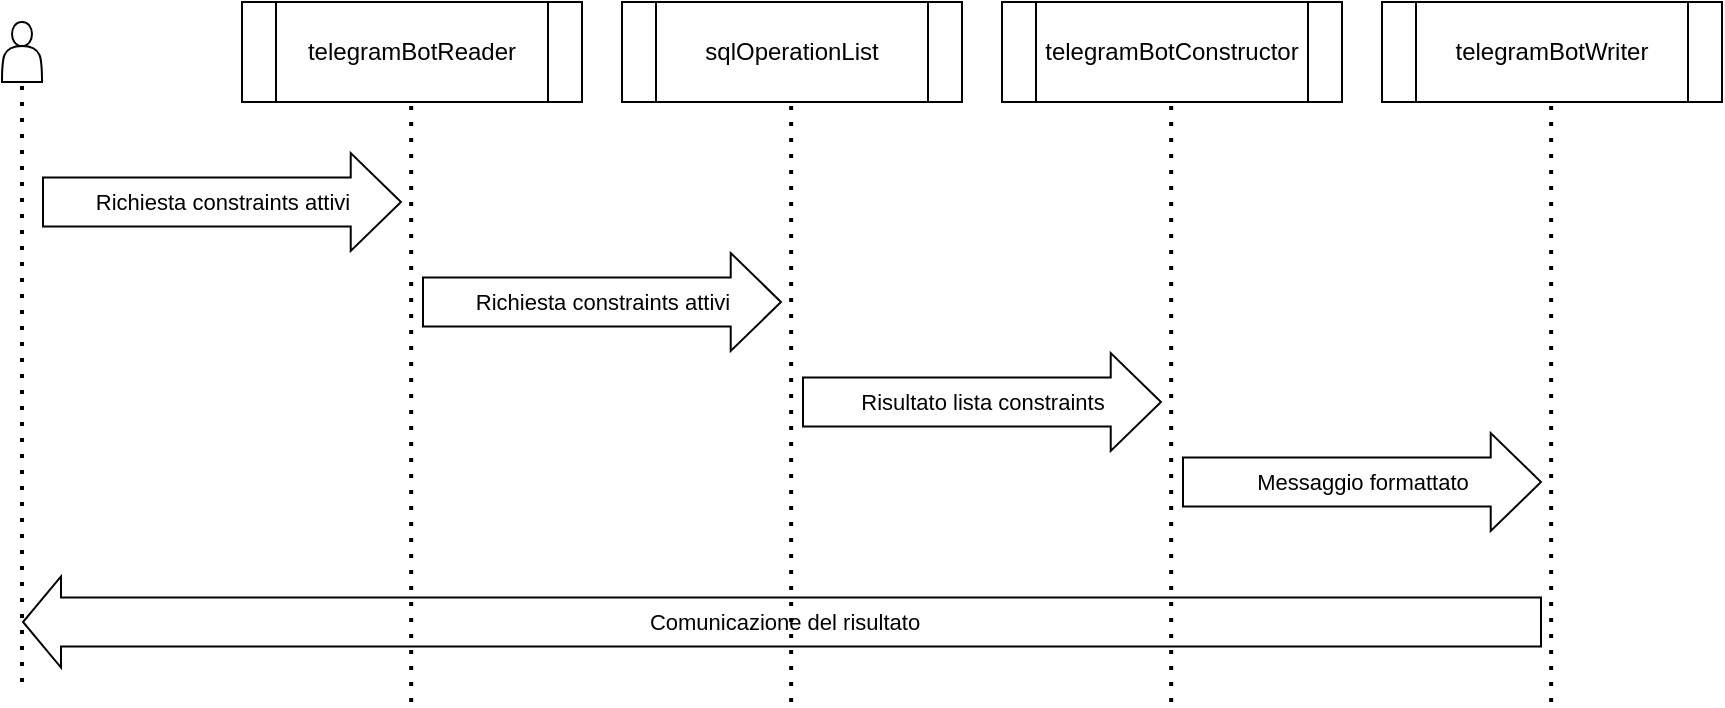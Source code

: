 <mxfile version="22.1.2" type="device">
  <diagram name="Pagina-1" id="RSHBfIMpOffrro7l3Vwa">
    <mxGraphModel dx="1182" dy="690" grid="1" gridSize="10" guides="1" tooltips="1" connect="1" arrows="1" fold="1" page="1" pageScale="1" pageWidth="1654" pageHeight="1169" math="0" shadow="0">
      <root>
        <mxCell id="0" />
        <mxCell id="1" parent="0" />
        <mxCell id="ah_cLngfnBNbMHacUlx5-1" value="telegramBotReader" style="shape=process;whiteSpace=wrap;html=1;backgroundOutline=1;" parent="1" vertex="1">
          <mxGeometry x="160" y="50" width="170" height="50" as="geometry" />
        </mxCell>
        <mxCell id="ah_cLngfnBNbMHacUlx5-2" value="sqlOperationList" style="shape=process;whiteSpace=wrap;html=1;backgroundOutline=1;" parent="1" vertex="1">
          <mxGeometry x="350" y="50" width="170" height="50" as="geometry" />
        </mxCell>
        <mxCell id="ah_cLngfnBNbMHacUlx5-11" value="telegramBotConstructor" style="shape=process;whiteSpace=wrap;html=1;backgroundOutline=1;" parent="1" vertex="1">
          <mxGeometry x="540" y="50" width="170" height="50" as="geometry" />
        </mxCell>
        <mxCell id="ah_cLngfnBNbMHacUlx5-14" value="" style="shape=actor;whiteSpace=wrap;html=1;" parent="1" vertex="1">
          <mxGeometry x="40" y="60" width="20" height="30" as="geometry" />
        </mxCell>
        <mxCell id="ah_cLngfnBNbMHacUlx5-19" value="" style="endArrow=none;dashed=1;html=1;dashPattern=1 3;strokeWidth=2;rounded=0;entryX=0.5;entryY=1;entryDx=0;entryDy=0;" parent="1" edge="1">
          <mxGeometry width="50" height="50" relative="1" as="geometry">
            <mxPoint x="50" y="390" as="sourcePoint" />
            <mxPoint x="50" y="90" as="targetPoint" />
          </mxGeometry>
        </mxCell>
        <mxCell id="ah_cLngfnBNbMHacUlx5-20" value="" style="shape=flexArrow;endArrow=classic;html=1;rounded=0;endWidth=23.429;endSize=8.046;width=24.571;" parent="1" edge="1">
          <mxGeometry width="50" height="50" relative="1" as="geometry">
            <mxPoint x="250" y="200" as="sourcePoint" />
            <mxPoint x="430" y="200" as="targetPoint" />
          </mxGeometry>
        </mxCell>
        <mxCell id="ah_cLngfnBNbMHacUlx5-26" value="Text" style="edgeLabel;html=1;align=center;verticalAlign=middle;resizable=0;points=[];" parent="ah_cLngfnBNbMHacUlx5-20" vertex="1" connectable="0">
          <mxGeometry x="0.071" y="-1" relative="1" as="geometry">
            <mxPoint x="-7" as="offset" />
          </mxGeometry>
        </mxCell>
        <mxCell id="ah_cLngfnBNbMHacUlx5-27" value="Richiesta constraints attivi" style="edgeLabel;html=1;align=center;verticalAlign=middle;resizable=0;points=[];" parent="ah_cLngfnBNbMHacUlx5-20" vertex="1" connectable="0">
          <mxGeometry x="0.002" relative="1" as="geometry">
            <mxPoint as="offset" />
          </mxGeometry>
        </mxCell>
        <mxCell id="ah_cLngfnBNbMHacUlx5-31" value="" style="shape=flexArrow;endArrow=classic;html=1;rounded=0;endWidth=23.429;endSize=8.046;width=24.571;" parent="1" edge="1">
          <mxGeometry width="50" height="50" relative="1" as="geometry">
            <mxPoint x="440" y="250" as="sourcePoint" />
            <mxPoint x="620" y="250" as="targetPoint" />
          </mxGeometry>
        </mxCell>
        <mxCell id="ah_cLngfnBNbMHacUlx5-32" value="Text" style="edgeLabel;html=1;align=center;verticalAlign=middle;resizable=0;points=[];" parent="ah_cLngfnBNbMHacUlx5-31" vertex="1" connectable="0">
          <mxGeometry x="0.071" y="-1" relative="1" as="geometry">
            <mxPoint x="-7" as="offset" />
          </mxGeometry>
        </mxCell>
        <mxCell id="ah_cLngfnBNbMHacUlx5-33" value="Risultato lista constraints" style="edgeLabel;html=1;align=center;verticalAlign=middle;resizable=0;points=[];" parent="ah_cLngfnBNbMHacUlx5-31" vertex="1" connectable="0">
          <mxGeometry x="0.002" relative="1" as="geometry">
            <mxPoint as="offset" />
          </mxGeometry>
        </mxCell>
        <mxCell id="ah_cLngfnBNbMHacUlx5-45" value="" style="shape=flexArrow;endArrow=none;html=1;rounded=0;endWidth=23.429;endSize=8.046;width=24.571;startArrow=block;startFill=0;endFill=0;" parent="1" edge="1">
          <mxGeometry width="50" height="50" relative="1" as="geometry">
            <mxPoint x="50" y="360" as="sourcePoint" />
            <mxPoint x="810" y="360" as="targetPoint" />
          </mxGeometry>
        </mxCell>
        <mxCell id="ah_cLngfnBNbMHacUlx5-46" value="Text" style="edgeLabel;html=1;align=center;verticalAlign=middle;resizable=0;points=[];" parent="ah_cLngfnBNbMHacUlx5-45" vertex="1" connectable="0">
          <mxGeometry x="0.071" y="-1" relative="1" as="geometry">
            <mxPoint x="-7" as="offset" />
          </mxGeometry>
        </mxCell>
        <mxCell id="ah_cLngfnBNbMHacUlx5-47" value="Comunicazione del risultato" style="edgeLabel;html=1;align=center;verticalAlign=middle;resizable=0;points=[];" parent="ah_cLngfnBNbMHacUlx5-45" vertex="1" connectable="0">
          <mxGeometry x="0.002" relative="1" as="geometry">
            <mxPoint as="offset" />
          </mxGeometry>
        </mxCell>
        <mxCell id="ah_cLngfnBNbMHacUlx5-51" value="" style="shape=flexArrow;endArrow=classic;html=1;rounded=0;endWidth=23.429;endSize=8.046;width=24.571;" parent="1" edge="1">
          <mxGeometry width="50" height="50" relative="1" as="geometry">
            <mxPoint x="60" y="150" as="sourcePoint" />
            <mxPoint x="240" y="150" as="targetPoint" />
          </mxGeometry>
        </mxCell>
        <mxCell id="ah_cLngfnBNbMHacUlx5-52" value="Text" style="edgeLabel;html=1;align=center;verticalAlign=middle;resizable=0;points=[];" parent="ah_cLngfnBNbMHacUlx5-51" vertex="1" connectable="0">
          <mxGeometry x="0.071" y="-1" relative="1" as="geometry">
            <mxPoint x="-7" as="offset" />
          </mxGeometry>
        </mxCell>
        <mxCell id="ah_cLngfnBNbMHacUlx5-53" value="Richiesta constraints attivi" style="edgeLabel;html=1;align=center;verticalAlign=middle;resizable=0;points=[];" parent="ah_cLngfnBNbMHacUlx5-51" vertex="1" connectable="0">
          <mxGeometry x="0.002" relative="1" as="geometry">
            <mxPoint as="offset" />
          </mxGeometry>
        </mxCell>
        <mxCell id="LPKmBDdZ_OsliKgjNvAM-1" value="telegramBotWriter" style="shape=process;whiteSpace=wrap;html=1;backgroundOutline=1;" parent="1" vertex="1">
          <mxGeometry x="730" y="50" width="170" height="50" as="geometry" />
        </mxCell>
        <mxCell id="LPKmBDdZ_OsliKgjNvAM-13" value="" style="shape=flexArrow;endArrow=classic;html=1;rounded=0;endWidth=23.429;endSize=8.046;width=24.571;" parent="1" edge="1">
          <mxGeometry width="50" height="50" relative="1" as="geometry">
            <mxPoint x="630" y="290" as="sourcePoint" />
            <mxPoint x="810" y="290" as="targetPoint" />
          </mxGeometry>
        </mxCell>
        <mxCell id="LPKmBDdZ_OsliKgjNvAM-14" value="Text" style="edgeLabel;html=1;align=center;verticalAlign=middle;resizable=0;points=[];" parent="LPKmBDdZ_OsliKgjNvAM-13" vertex="1" connectable="0">
          <mxGeometry x="0.071" y="-1" relative="1" as="geometry">
            <mxPoint x="-7" as="offset" />
          </mxGeometry>
        </mxCell>
        <mxCell id="LPKmBDdZ_OsliKgjNvAM-15" value="Messaggio formattato" style="edgeLabel;html=1;align=center;verticalAlign=middle;resizable=0;points=[];" parent="LPKmBDdZ_OsliKgjNvAM-13" vertex="1" connectable="0">
          <mxGeometry x="0.002" relative="1" as="geometry">
            <mxPoint as="offset" />
          </mxGeometry>
        </mxCell>
        <mxCell id="__00yLmxAtHdVP4HEzj_-2" value="" style="endArrow=none;dashed=1;html=1;dashPattern=1 3;strokeWidth=2;rounded=0;entryX=0.5;entryY=1;entryDx=0;entryDy=0;" edge="1" parent="1">
          <mxGeometry width="50" height="50" relative="1" as="geometry">
            <mxPoint x="244.58" y="400" as="sourcePoint" />
            <mxPoint x="244.58" y="100" as="targetPoint" />
          </mxGeometry>
        </mxCell>
        <mxCell id="__00yLmxAtHdVP4HEzj_-3" value="" style="endArrow=none;dashed=1;html=1;dashPattern=1 3;strokeWidth=2;rounded=0;entryX=0.5;entryY=1;entryDx=0;entryDy=0;" edge="1" parent="1">
          <mxGeometry width="50" height="50" relative="1" as="geometry">
            <mxPoint x="434.58" y="400" as="sourcePoint" />
            <mxPoint x="434.58" y="100" as="targetPoint" />
          </mxGeometry>
        </mxCell>
        <mxCell id="__00yLmxAtHdVP4HEzj_-4" value="" style="endArrow=none;dashed=1;html=1;dashPattern=1 3;strokeWidth=2;rounded=0;entryX=0.5;entryY=1;entryDx=0;entryDy=0;" edge="1" parent="1">
          <mxGeometry width="50" height="50" relative="1" as="geometry">
            <mxPoint x="624.58" y="400" as="sourcePoint" />
            <mxPoint x="624.58" y="100" as="targetPoint" />
          </mxGeometry>
        </mxCell>
        <mxCell id="__00yLmxAtHdVP4HEzj_-5" value="" style="endArrow=none;dashed=1;html=1;dashPattern=1 3;strokeWidth=2;rounded=0;entryX=0.5;entryY=1;entryDx=0;entryDy=0;" edge="1" parent="1">
          <mxGeometry width="50" height="50" relative="1" as="geometry">
            <mxPoint x="814.58" y="400" as="sourcePoint" />
            <mxPoint x="814.58" y="100" as="targetPoint" />
          </mxGeometry>
        </mxCell>
      </root>
    </mxGraphModel>
  </diagram>
</mxfile>
